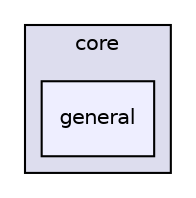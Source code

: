 digraph "java/umms/core/general" {
  compound=true
  node [ fontsize="10", fontname="Helvetica"];
  edge [ labelfontsize="10", labelfontname="Helvetica"];
  subgraph clusterdir_47922fae4b2d4f7c6f8e56f6907fad50 {
    graph [ bgcolor="#ddddee", pencolor="black", label="core" fontname="Helvetica", fontsize="10", URL="dir_47922fae4b2d4f7c6f8e56f6907fad50.html"]
  dir_85aef23c9c24de023b2b5425dad6783c [shape=box, label="general", style="filled", fillcolor="#eeeeff", pencolor="black", URL="dir_85aef23c9c24de023b2b5425dad6783c.html"];
  }
}
